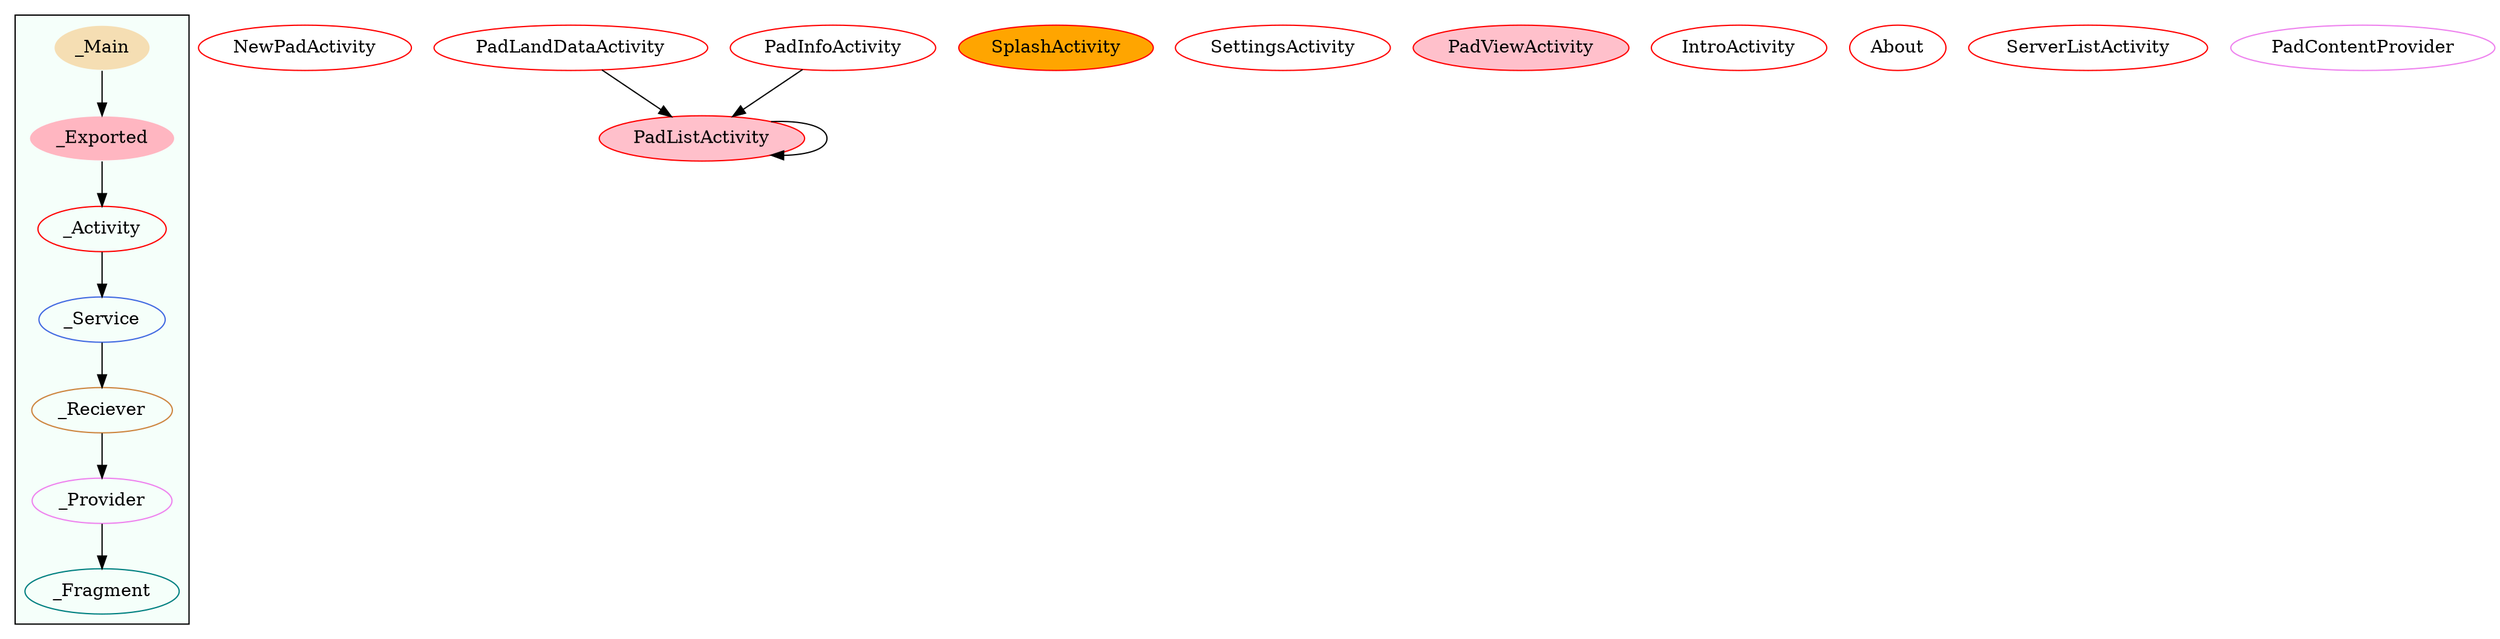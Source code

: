 digraph G {
subgraph cluster_legend{ 
bgcolor=mintcream;
_Activity[color = red];
_Service[color = royalblue];
_Provider[color = violet];
_Reciever[color = peru];
_Fragment[color = teal];
_Main[style=filled, fillcolor=wheat, color = mintcream];
_Exported[style=filled, fillcolor=lightpink, color = mintcream];
_Main -> _Exported -> _Activity -> _Service -> _Reciever -> _Provider -> _Fragment; 
}
NewPadActivity[color = red];
PadLandDataActivity[color = red];
SplashActivity[style=filled, fillcolor=orange, color = red];
SettingsActivity[color = red];
PadViewActivity[style=filled, fillcolor=pink, color = red];
PadInfoActivity[color = red];
IntroActivity[color = red];
PadListActivity[style=filled, fillcolor=pink, color = red];
About[color = red];
ServerListActivity[color = red];
PadContentProvider[color = violet];
PadLandDataActivity->PadListActivity;
PadInfoActivity->PadListActivity;
PadListActivity->PadListActivity;
}
